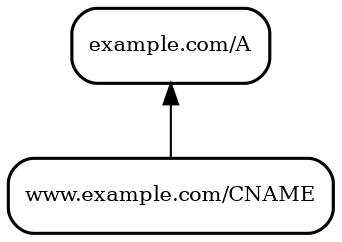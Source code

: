 digraph {
	graph [rankdir="BT"]
	b [label="www.example.com/CNAME", fontsize="10", shape="rectangle", style="rounded", penwidth="1.5"]
	c [label="example.com/A", fontsize="10", shape="rectangle", style="rounded", penwidth="1.5"]
	b -> c
}
